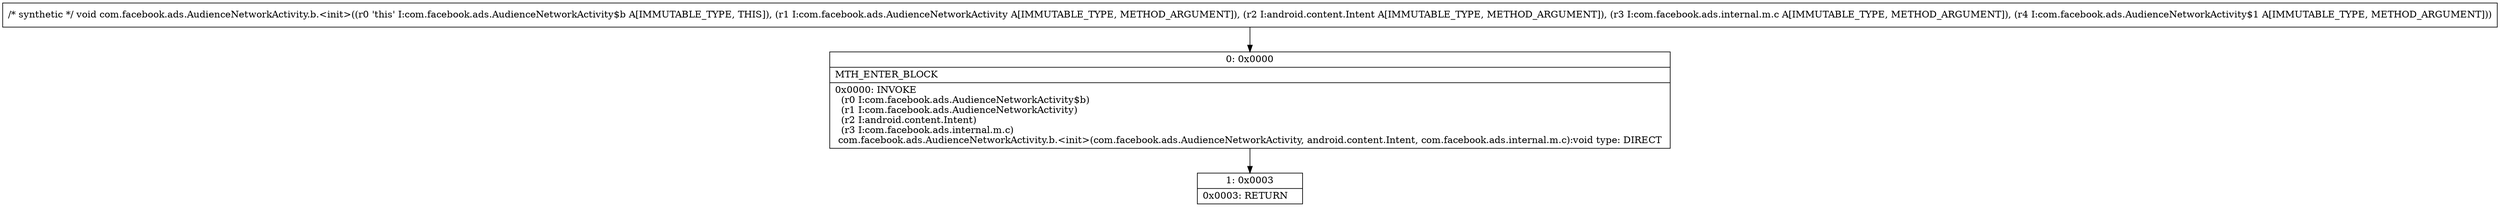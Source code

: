 digraph "CFG forcom.facebook.ads.AudienceNetworkActivity.b.\<init\>(Lcom\/facebook\/ads\/AudienceNetworkActivity;Landroid\/content\/Intent;Lcom\/facebook\/ads\/internal\/m\/c;Lcom\/facebook\/ads\/AudienceNetworkActivity$1;)V" {
Node_0 [shape=record,label="{0\:\ 0x0000|MTH_ENTER_BLOCK\l|0x0000: INVOKE  \l  (r0 I:com.facebook.ads.AudienceNetworkActivity$b)\l  (r1 I:com.facebook.ads.AudienceNetworkActivity)\l  (r2 I:android.content.Intent)\l  (r3 I:com.facebook.ads.internal.m.c)\l com.facebook.ads.AudienceNetworkActivity.b.\<init\>(com.facebook.ads.AudienceNetworkActivity, android.content.Intent, com.facebook.ads.internal.m.c):void type: DIRECT \l}"];
Node_1 [shape=record,label="{1\:\ 0x0003|0x0003: RETURN   \l}"];
MethodNode[shape=record,label="{\/* synthetic *\/ void com.facebook.ads.AudienceNetworkActivity.b.\<init\>((r0 'this' I:com.facebook.ads.AudienceNetworkActivity$b A[IMMUTABLE_TYPE, THIS]), (r1 I:com.facebook.ads.AudienceNetworkActivity A[IMMUTABLE_TYPE, METHOD_ARGUMENT]), (r2 I:android.content.Intent A[IMMUTABLE_TYPE, METHOD_ARGUMENT]), (r3 I:com.facebook.ads.internal.m.c A[IMMUTABLE_TYPE, METHOD_ARGUMENT]), (r4 I:com.facebook.ads.AudienceNetworkActivity$1 A[IMMUTABLE_TYPE, METHOD_ARGUMENT])) }"];
MethodNode -> Node_0;
Node_0 -> Node_1;
}

